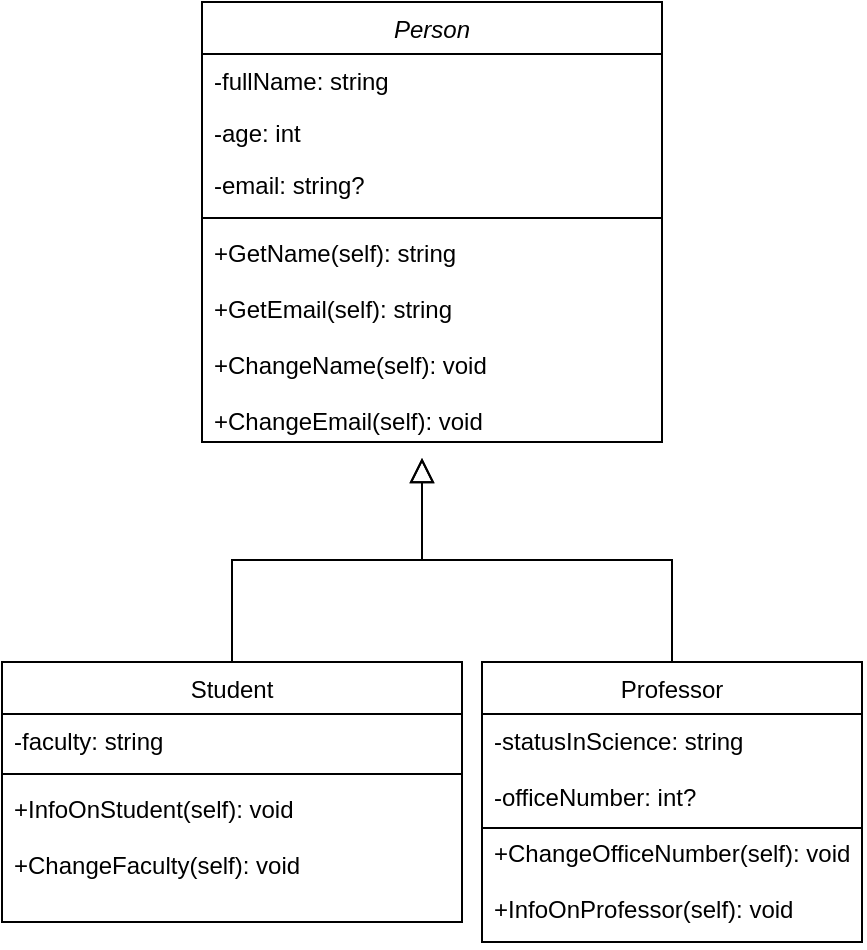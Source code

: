 <mxfile version="20.3.3" type="device"><diagram id="C5RBs43oDa-KdzZeNtuy" name="Page-1"><mxGraphModel dx="1185" dy="643" grid="1" gridSize="10" guides="1" tooltips="1" connect="1" arrows="1" fold="1" page="1" pageScale="1" pageWidth="827" pageHeight="1169" math="0" shadow="0"><root><mxCell id="WIyWlLk6GJQsqaUBKTNV-0"/><mxCell id="WIyWlLk6GJQsqaUBKTNV-1" parent="WIyWlLk6GJQsqaUBKTNV-0"/><mxCell id="PpED2W2KGxIQl--oH-CR-15" value="Person" style="swimlane;fontStyle=2;align=center;verticalAlign=top;childLayout=stackLayout;horizontal=1;startSize=26;horizontalStack=0;resizeParent=1;resizeLast=0;collapsible=1;marginBottom=0;rounded=0;shadow=0;strokeWidth=1;" vertex="1" parent="WIyWlLk6GJQsqaUBKTNV-1"><mxGeometry x="260" y="20" width="230" height="220" as="geometry"><mxRectangle x="230" y="140" width="160" height="26" as="alternateBounds"/></mxGeometry></mxCell><mxCell id="PpED2W2KGxIQl--oH-CR-16" value="-fullName: string" style="text;align=left;verticalAlign=top;spacingLeft=4;spacingRight=4;overflow=hidden;rotatable=0;points=[[0,0.5],[1,0.5]];portConstraint=eastwest;" vertex="1" parent="PpED2W2KGxIQl--oH-CR-15"><mxGeometry y="26" width="230" height="26" as="geometry"/></mxCell><mxCell id="PpED2W2KGxIQl--oH-CR-17" value="-age: int" style="text;align=left;verticalAlign=top;spacingLeft=4;spacingRight=4;overflow=hidden;rotatable=0;points=[[0,0.5],[1,0.5]];portConstraint=eastwest;rounded=0;shadow=0;html=0;" vertex="1" parent="PpED2W2KGxIQl--oH-CR-15"><mxGeometry y="52" width="230" height="26" as="geometry"/></mxCell><mxCell id="PpED2W2KGxIQl--oH-CR-18" value="-email: string?" style="text;align=left;verticalAlign=top;spacingLeft=4;spacingRight=4;overflow=hidden;rotatable=0;points=[[0,0.5],[1,0.5]];portConstraint=eastwest;rounded=0;shadow=0;html=0;" vertex="1" parent="PpED2W2KGxIQl--oH-CR-15"><mxGeometry y="78" width="230" height="26" as="geometry"/></mxCell><mxCell id="PpED2W2KGxIQl--oH-CR-19" value="" style="line;html=1;strokeWidth=1;align=left;verticalAlign=middle;spacingTop=-1;spacingLeft=3;spacingRight=3;rotatable=0;labelPosition=right;points=[];portConstraint=eastwest;" vertex="1" parent="PpED2W2KGxIQl--oH-CR-15"><mxGeometry y="104" width="230" height="8" as="geometry"/></mxCell><mxCell id="PpED2W2KGxIQl--oH-CR-20" value="+GetName(self): string&#10;&#10;+GetEmail(self): string&#10;&#10;+ChangeName(self): void&#10;&#10;+ChangeEmail(self): void" style="text;align=left;verticalAlign=top;spacingLeft=4;spacingRight=4;overflow=hidden;rotatable=0;points=[[0,0.5],[1,0.5]];portConstraint=eastwest;" vertex="1" parent="PpED2W2KGxIQl--oH-CR-15"><mxGeometry y="112" width="230" height="108" as="geometry"/></mxCell><mxCell id="PpED2W2KGxIQl--oH-CR-21" value="Student" style="swimlane;fontStyle=0;align=center;verticalAlign=top;childLayout=stackLayout;horizontal=1;startSize=26;horizontalStack=0;resizeParent=1;resizeLast=0;collapsible=1;marginBottom=0;rounded=0;shadow=0;strokeWidth=1;" vertex="1" parent="WIyWlLk6GJQsqaUBKTNV-1"><mxGeometry x="160" y="350" width="230" height="130" as="geometry"><mxRectangle x="130" y="380" width="160" height="26" as="alternateBounds"/></mxGeometry></mxCell><mxCell id="PpED2W2KGxIQl--oH-CR-22" value="-faculty: string" style="text;align=left;verticalAlign=top;spacingLeft=4;spacingRight=4;overflow=hidden;rotatable=0;points=[[0,0.5],[1,0.5]];portConstraint=eastwest;" vertex="1" parent="PpED2W2KGxIQl--oH-CR-21"><mxGeometry y="26" width="230" height="26" as="geometry"/></mxCell><mxCell id="PpED2W2KGxIQl--oH-CR-23" value="" style="line;html=1;strokeWidth=1;align=left;verticalAlign=middle;spacingTop=-1;spacingLeft=3;spacingRight=3;rotatable=0;labelPosition=right;points=[];portConstraint=eastwest;" vertex="1" parent="PpED2W2KGxIQl--oH-CR-21"><mxGeometry y="52" width="230" height="8" as="geometry"/></mxCell><mxCell id="PpED2W2KGxIQl--oH-CR-24" value="+InfoOnStudent(self): void&#10;&#10;+ChangeFaculty(self): void" style="text;align=left;verticalAlign=top;spacingLeft=4;spacingRight=4;overflow=hidden;rotatable=0;points=[[0,0.5],[1,0.5]];portConstraint=eastwest;" vertex="1" parent="PpED2W2KGxIQl--oH-CR-21"><mxGeometry y="60" width="230" height="70" as="geometry"/></mxCell><mxCell id="PpED2W2KGxIQl--oH-CR-25" value="" style="endArrow=block;endSize=10;endFill=0;shadow=0;strokeWidth=1;rounded=0;edgeStyle=elbowEdgeStyle;elbow=vertical;" edge="1" parent="WIyWlLk6GJQsqaUBKTNV-1" source="PpED2W2KGxIQl--oH-CR-21"><mxGeometry width="160" relative="1" as="geometry"><mxPoint x="270" y="193" as="sourcePoint"/><mxPoint x="370" y="248" as="targetPoint"/></mxGeometry></mxCell><mxCell id="PpED2W2KGxIQl--oH-CR-26" value="Professor" style="swimlane;fontStyle=0;align=center;verticalAlign=top;childLayout=stackLayout;horizontal=1;startSize=26;horizontalStack=0;resizeParent=1;resizeLast=0;collapsible=1;marginBottom=0;rounded=0;shadow=0;strokeWidth=1;" vertex="1" parent="WIyWlLk6GJQsqaUBKTNV-1"><mxGeometry x="400" y="350" width="190" height="140" as="geometry"><mxRectangle x="340" y="380" width="170" height="26" as="alternateBounds"/></mxGeometry></mxCell><mxCell id="PpED2W2KGxIQl--oH-CR-27" value="-statusInScience: string&#10;&#10;-officeNumber: int?&#10;&#10;+ChangeOfficeNumber(self): void&#10;&#10;+InfoOnProfessor(self): void" style="text;align=left;verticalAlign=top;spacingLeft=4;spacingRight=4;overflow=hidden;rotatable=0;points=[[0,0.5],[1,0.5]];portConstraint=eastwest;" vertex="1" parent="PpED2W2KGxIQl--oH-CR-26"><mxGeometry y="26" width="190" height="114" as="geometry"/></mxCell><mxCell id="PpED2W2KGxIQl--oH-CR-33" value="" style="endArrow=none;html=1;rounded=0;entryX=1;entryY=0.5;entryDx=0;entryDy=0;exitX=0;exitY=0.5;exitDx=0;exitDy=0;" edge="1" parent="PpED2W2KGxIQl--oH-CR-26" source="PpED2W2KGxIQl--oH-CR-27" target="PpED2W2KGxIQl--oH-CR-27"><mxGeometry width="50" height="50" relative="1" as="geometry"><mxPoint x="30" y="50" as="sourcePoint"/><mxPoint x="80" as="targetPoint"/></mxGeometry></mxCell><mxCell id="PpED2W2KGxIQl--oH-CR-29" value="" style="endArrow=block;endSize=10;endFill=0;shadow=0;strokeWidth=1;rounded=0;edgeStyle=elbowEdgeStyle;elbow=vertical;" edge="1" parent="WIyWlLk6GJQsqaUBKTNV-1" source="PpED2W2KGxIQl--oH-CR-26"><mxGeometry width="160" relative="1" as="geometry"><mxPoint x="280" y="363" as="sourcePoint"/><mxPoint x="370" y="248" as="targetPoint"/></mxGeometry></mxCell></root></mxGraphModel></diagram></mxfile>